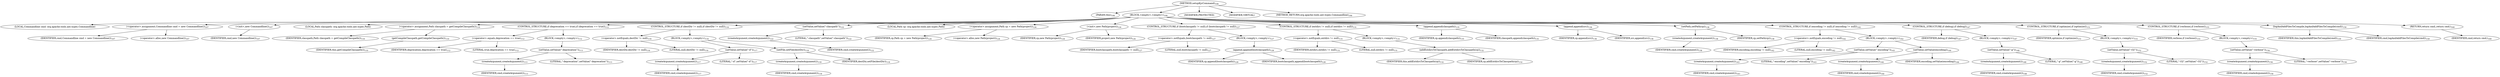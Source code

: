 digraph "setupKjcCommand" {  
"106" [label = <(METHOD,setupKjcCommand)<SUB>106</SUB>> ]
"8" [label = <(PARAM,this)<SUB>106</SUB>> ]
"107" [label = <(BLOCK,&lt;empty&gt;,&lt;empty&gt;)<SUB>106</SUB>> ]
"6" [label = <(LOCAL,Commandline cmd: org.apache.tools.ant.types.Commandline)> ]
"108" [label = <(&lt;operator&gt;.assignment,Commandline cmd = new Commandline())<SUB>107</SUB>> ]
"109" [label = <(IDENTIFIER,cmd,Commandline cmd = new Commandline())<SUB>107</SUB>> ]
"110" [label = <(&lt;operator&gt;.alloc,new Commandline())<SUB>107</SUB>> ]
"111" [label = <(&lt;init&gt;,new Commandline())<SUB>107</SUB>> ]
"5" [label = <(IDENTIFIER,cmd,new Commandline())<SUB>107</SUB>> ]
"112" [label = <(LOCAL,Path classpath: org.apache.tools.ant.types.Path)> ]
"113" [label = <(&lt;operator&gt;.assignment,Path classpath = getCompileClasspath())<SUB>110</SUB>> ]
"114" [label = <(IDENTIFIER,classpath,Path classpath = getCompileClasspath())<SUB>110</SUB>> ]
"115" [label = <(getCompileClasspath,getCompileClasspath())<SUB>110</SUB>> ]
"7" [label = <(IDENTIFIER,this,getCompileClasspath())<SUB>110</SUB>> ]
"116" [label = <(CONTROL_STRUCTURE,if (deprecation == true),if (deprecation == true))<SUB>112</SUB>> ]
"117" [label = <(&lt;operator&gt;.equals,deprecation == true)<SUB>112</SUB>> ]
"118" [label = <(IDENTIFIER,deprecation,deprecation == true)<SUB>112</SUB>> ]
"119" [label = <(LITERAL,true,deprecation == true)<SUB>112</SUB>> ]
"120" [label = <(BLOCK,&lt;empty&gt;,&lt;empty&gt;)<SUB>112</SUB>> ]
"121" [label = <(setValue,setValue(&quot;-deprecation&quot;))<SUB>113</SUB>> ]
"122" [label = <(createArgument,createArgument())<SUB>113</SUB>> ]
"123" [label = <(IDENTIFIER,cmd,createArgument())<SUB>113</SUB>> ]
"124" [label = <(LITERAL,&quot;-deprecation&quot;,setValue(&quot;-deprecation&quot;))<SUB>113</SUB>> ]
"125" [label = <(CONTROL_STRUCTURE,if (destDir != null),if (destDir != null))<SUB>116</SUB>> ]
"126" [label = <(&lt;operator&gt;.notEquals,destDir != null)<SUB>116</SUB>> ]
"127" [label = <(IDENTIFIER,destDir,destDir != null)<SUB>116</SUB>> ]
"128" [label = <(LITERAL,null,destDir != null)<SUB>116</SUB>> ]
"129" [label = <(BLOCK,&lt;empty&gt;,&lt;empty&gt;)<SUB>116</SUB>> ]
"130" [label = <(setValue,setValue(&quot;-d&quot;))<SUB>117</SUB>> ]
"131" [label = <(createArgument,createArgument())<SUB>117</SUB>> ]
"132" [label = <(IDENTIFIER,cmd,createArgument())<SUB>117</SUB>> ]
"133" [label = <(LITERAL,&quot;-d&quot;,setValue(&quot;-d&quot;))<SUB>117</SUB>> ]
"134" [label = <(setFile,setFile(destDir))<SUB>118</SUB>> ]
"135" [label = <(createArgument,createArgument())<SUB>118</SUB>> ]
"136" [label = <(IDENTIFIER,cmd,createArgument())<SUB>118</SUB>> ]
"137" [label = <(IDENTIFIER,destDir,setFile(destDir))<SUB>118</SUB>> ]
"138" [label = <(setValue,setValue(&quot;-classpath&quot;))<SUB>122</SUB>> ]
"139" [label = <(createArgument,createArgument())<SUB>122</SUB>> ]
"140" [label = <(IDENTIFIER,cmd,createArgument())<SUB>122</SUB>> ]
"141" [label = <(LITERAL,&quot;-classpath&quot;,setValue(&quot;-classpath&quot;))<SUB>122</SUB>> ]
"10" [label = <(LOCAL,Path cp: org.apache.tools.ant.types.Path)> ]
"142" [label = <(&lt;operator&gt;.assignment,Path cp = new Path(project))<SUB>124</SUB>> ]
"143" [label = <(IDENTIFIER,cp,Path cp = new Path(project))<SUB>124</SUB>> ]
"144" [label = <(&lt;operator&gt;.alloc,new Path(project))<SUB>124</SUB>> ]
"145" [label = <(&lt;init&gt;,new Path(project))<SUB>124</SUB>> ]
"9" [label = <(IDENTIFIER,cp,new Path(project))<SUB>124</SUB>> ]
"146" [label = <(IDENTIFIER,project,new Path(project))<SUB>124</SUB>> ]
"147" [label = <(CONTROL_STRUCTURE,if (bootclasspath != null),if (bootclasspath != null))<SUB>127</SUB>> ]
"148" [label = <(&lt;operator&gt;.notEquals,bootclasspath != null)<SUB>127</SUB>> ]
"149" [label = <(IDENTIFIER,bootclasspath,bootclasspath != null)<SUB>127</SUB>> ]
"150" [label = <(LITERAL,null,bootclasspath != null)<SUB>127</SUB>> ]
"151" [label = <(BLOCK,&lt;empty&gt;,&lt;empty&gt;)<SUB>127</SUB>> ]
"152" [label = <(append,append(bootclasspath))<SUB>128</SUB>> ]
"153" [label = <(IDENTIFIER,cp,append(bootclasspath))<SUB>128</SUB>> ]
"154" [label = <(IDENTIFIER,bootclasspath,append(bootclasspath))<SUB>128</SUB>> ]
"155" [label = <(CONTROL_STRUCTURE,if (extdirs != null),if (extdirs != null))<SUB>131</SUB>> ]
"156" [label = <(&lt;operator&gt;.notEquals,extdirs != null)<SUB>131</SUB>> ]
"157" [label = <(IDENTIFIER,extdirs,extdirs != null)<SUB>131</SUB>> ]
"158" [label = <(LITERAL,null,extdirs != null)<SUB>131</SUB>> ]
"159" [label = <(BLOCK,&lt;empty&gt;,&lt;empty&gt;)<SUB>131</SUB>> ]
"160" [label = <(addExtdirsToClasspath,addExtdirsToClasspath(cp))<SUB>132</SUB>> ]
"11" [label = <(IDENTIFIER,this,addExtdirsToClasspath(cp))<SUB>132</SUB>> ]
"161" [label = <(IDENTIFIER,cp,addExtdirsToClasspath(cp))<SUB>132</SUB>> ]
"162" [label = <(append,append(classpath))<SUB>135</SUB>> ]
"163" [label = <(IDENTIFIER,cp,append(classpath))<SUB>135</SUB>> ]
"164" [label = <(IDENTIFIER,classpath,append(classpath))<SUB>135</SUB>> ]
"165" [label = <(append,append(src))<SUB>136</SUB>> ]
"166" [label = <(IDENTIFIER,cp,append(src))<SUB>136</SUB>> ]
"167" [label = <(IDENTIFIER,src,append(src))<SUB>136</SUB>> ]
"168" [label = <(setPath,setPath(cp))<SUB>138</SUB>> ]
"169" [label = <(createArgument,createArgument())<SUB>138</SUB>> ]
"170" [label = <(IDENTIFIER,cmd,createArgument())<SUB>138</SUB>> ]
"171" [label = <(IDENTIFIER,cp,setPath(cp))<SUB>138</SUB>> ]
"172" [label = <(CONTROL_STRUCTURE,if (encoding != null),if (encoding != null))<SUB>142</SUB>> ]
"173" [label = <(&lt;operator&gt;.notEquals,encoding != null)<SUB>142</SUB>> ]
"174" [label = <(IDENTIFIER,encoding,encoding != null)<SUB>142</SUB>> ]
"175" [label = <(LITERAL,null,encoding != null)<SUB>142</SUB>> ]
"176" [label = <(BLOCK,&lt;empty&gt;,&lt;empty&gt;)<SUB>142</SUB>> ]
"177" [label = <(setValue,setValue(&quot;-encoding&quot;))<SUB>143</SUB>> ]
"178" [label = <(createArgument,createArgument())<SUB>143</SUB>> ]
"179" [label = <(IDENTIFIER,cmd,createArgument())<SUB>143</SUB>> ]
"180" [label = <(LITERAL,&quot;-encoding&quot;,setValue(&quot;-encoding&quot;))<SUB>143</SUB>> ]
"181" [label = <(setValue,setValue(encoding))<SUB>144</SUB>> ]
"182" [label = <(createArgument,createArgument())<SUB>144</SUB>> ]
"183" [label = <(IDENTIFIER,cmd,createArgument())<SUB>144</SUB>> ]
"184" [label = <(IDENTIFIER,encoding,setValue(encoding))<SUB>144</SUB>> ]
"185" [label = <(CONTROL_STRUCTURE,if (debug),if (debug))<SUB>147</SUB>> ]
"186" [label = <(IDENTIFIER,debug,if (debug))<SUB>147</SUB>> ]
"187" [label = <(BLOCK,&lt;empty&gt;,&lt;empty&gt;)<SUB>147</SUB>> ]
"188" [label = <(setValue,setValue(&quot;-g&quot;))<SUB>148</SUB>> ]
"189" [label = <(createArgument,createArgument())<SUB>148</SUB>> ]
"190" [label = <(IDENTIFIER,cmd,createArgument())<SUB>148</SUB>> ]
"191" [label = <(LITERAL,&quot;-g&quot;,setValue(&quot;-g&quot;))<SUB>148</SUB>> ]
"192" [label = <(CONTROL_STRUCTURE,if (optimize),if (optimize))<SUB>151</SUB>> ]
"193" [label = <(IDENTIFIER,optimize,if (optimize))<SUB>151</SUB>> ]
"194" [label = <(BLOCK,&lt;empty&gt;,&lt;empty&gt;)<SUB>151</SUB>> ]
"195" [label = <(setValue,setValue(&quot;-O2&quot;))<SUB>152</SUB>> ]
"196" [label = <(createArgument,createArgument())<SUB>152</SUB>> ]
"197" [label = <(IDENTIFIER,cmd,createArgument())<SUB>152</SUB>> ]
"198" [label = <(LITERAL,&quot;-O2&quot;,setValue(&quot;-O2&quot;))<SUB>152</SUB>> ]
"199" [label = <(CONTROL_STRUCTURE,if (verbose),if (verbose))<SUB>155</SUB>> ]
"200" [label = <(IDENTIFIER,verbose,if (verbose))<SUB>155</SUB>> ]
"201" [label = <(BLOCK,&lt;empty&gt;,&lt;empty&gt;)<SUB>155</SUB>> ]
"202" [label = <(setValue,setValue(&quot;-verbose&quot;))<SUB>156</SUB>> ]
"203" [label = <(createArgument,createArgument())<SUB>156</SUB>> ]
"204" [label = <(IDENTIFIER,cmd,createArgument())<SUB>156</SUB>> ]
"205" [label = <(LITERAL,&quot;-verbose&quot;,setValue(&quot;-verbose&quot;))<SUB>156</SUB>> ]
"206" [label = <(logAndAddFilesToCompile,logAndAddFilesToCompile(cmd))<SUB>159</SUB>> ]
"12" [label = <(IDENTIFIER,this,logAndAddFilesToCompile(cmd))<SUB>159</SUB>> ]
"207" [label = <(IDENTIFIER,cmd,logAndAddFilesToCompile(cmd))<SUB>159</SUB>> ]
"208" [label = <(RETURN,return cmd;,return cmd;)<SUB>160</SUB>> ]
"209" [label = <(IDENTIFIER,cmd,return cmd;)<SUB>160</SUB>> ]
"210" [label = <(MODIFIER,PROTECTED)> ]
"211" [label = <(MODIFIER,VIRTUAL)> ]
"212" [label = <(METHOD_RETURN,org.apache.tools.ant.types.Commandline)<SUB>106</SUB>> ]
  "106" -> "8" 
  "106" -> "107" 
  "106" -> "210" 
  "106" -> "211" 
  "106" -> "212" 
  "107" -> "6" 
  "107" -> "108" 
  "107" -> "111" 
  "107" -> "112" 
  "107" -> "113" 
  "107" -> "116" 
  "107" -> "125" 
  "107" -> "138" 
  "107" -> "10" 
  "107" -> "142" 
  "107" -> "145" 
  "107" -> "147" 
  "107" -> "155" 
  "107" -> "162" 
  "107" -> "165" 
  "107" -> "168" 
  "107" -> "172" 
  "107" -> "185" 
  "107" -> "192" 
  "107" -> "199" 
  "107" -> "206" 
  "107" -> "208" 
  "108" -> "109" 
  "108" -> "110" 
  "111" -> "5" 
  "113" -> "114" 
  "113" -> "115" 
  "115" -> "7" 
  "116" -> "117" 
  "116" -> "120" 
  "117" -> "118" 
  "117" -> "119" 
  "120" -> "121" 
  "121" -> "122" 
  "121" -> "124" 
  "122" -> "123" 
  "125" -> "126" 
  "125" -> "129" 
  "126" -> "127" 
  "126" -> "128" 
  "129" -> "130" 
  "129" -> "134" 
  "130" -> "131" 
  "130" -> "133" 
  "131" -> "132" 
  "134" -> "135" 
  "134" -> "137" 
  "135" -> "136" 
  "138" -> "139" 
  "138" -> "141" 
  "139" -> "140" 
  "142" -> "143" 
  "142" -> "144" 
  "145" -> "9" 
  "145" -> "146" 
  "147" -> "148" 
  "147" -> "151" 
  "148" -> "149" 
  "148" -> "150" 
  "151" -> "152" 
  "152" -> "153" 
  "152" -> "154" 
  "155" -> "156" 
  "155" -> "159" 
  "156" -> "157" 
  "156" -> "158" 
  "159" -> "160" 
  "160" -> "11" 
  "160" -> "161" 
  "162" -> "163" 
  "162" -> "164" 
  "165" -> "166" 
  "165" -> "167" 
  "168" -> "169" 
  "168" -> "171" 
  "169" -> "170" 
  "172" -> "173" 
  "172" -> "176" 
  "173" -> "174" 
  "173" -> "175" 
  "176" -> "177" 
  "176" -> "181" 
  "177" -> "178" 
  "177" -> "180" 
  "178" -> "179" 
  "181" -> "182" 
  "181" -> "184" 
  "182" -> "183" 
  "185" -> "186" 
  "185" -> "187" 
  "187" -> "188" 
  "188" -> "189" 
  "188" -> "191" 
  "189" -> "190" 
  "192" -> "193" 
  "192" -> "194" 
  "194" -> "195" 
  "195" -> "196" 
  "195" -> "198" 
  "196" -> "197" 
  "199" -> "200" 
  "199" -> "201" 
  "201" -> "202" 
  "202" -> "203" 
  "202" -> "205" 
  "203" -> "204" 
  "206" -> "12" 
  "206" -> "207" 
  "208" -> "209" 
}
